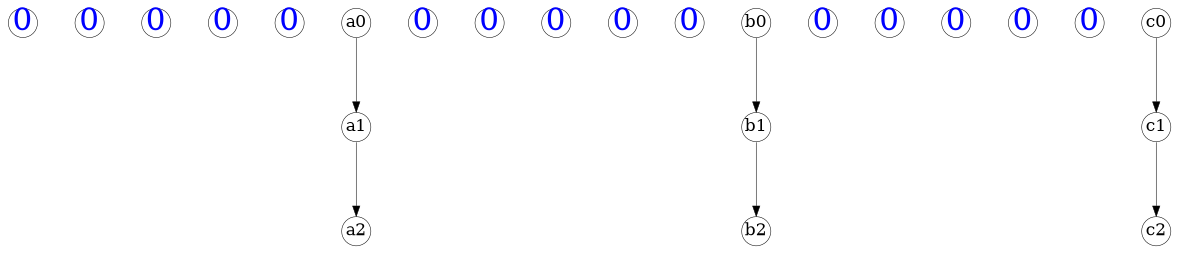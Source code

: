 digraph g {
 
// ratio=fill
// splines=spline
// overlap=scale
// penwidth=0.1

node [shape=circle,
      #fixedsize=true,
      width=0.2,
      fixedsize=true
      #color="black", 
      #fillcolor="#eeeeee",
      #style="filled,solid",
      fontsize=8

      ,penwidth=0.25
      ]

edge [#arrowhead="empty",
      arrowsize=0.5
      ,      penwidth=0.25
]

z0 [pos="-160,120!", label="0", fontsize=15, fontcolor="blue"]
z1 [pos="-120,120!", label="0", fontsize=15, fontcolor="blue"]
z2 [pos="-80,120!", label="0", fontsize=15, fontcolor="blue"]
z3 [pos="-40,120!", label="0", fontsize=15, fontcolor="blue"]
z4 [pos="0,120!", label="0", fontsize=15, fontcolor="blue"]
a0 [pos="40,120!"]
a1 [pos="80,120!"]
a2 [pos="120,120!"]
a0 -> a1 -> a2

y0 [pos="-160,90!", label="0", fontsize=15, fontcolor="blue"]
y1 [pos="-120,90!", label="0", fontsize=15, fontcolor="blue"]
y2 [pos="-80,90!", label="0", fontsize=15, fontcolor="blue"]
y3 [pos="-40,90!", label="0", fontsize=15, fontcolor="blue"]
y4 [pos="0,90!", label="0", fontsize=15, fontcolor="blue"]
b0 [pos="40,90!"]
b1 [pos="80,90!"]
b2 [pos="120,90!"]
b0 -> b1 -> b2

x0 [pos="-160,60!", label="0", fontsize=15, fontcolor="blue"]
x1 [pos="-120,60!", label="0", fontsize=15, fontcolor="blue"]
x2 [pos="-80,60!", label="0", fontsize=15, fontcolor="blue"]
x3 [pos="-40,60!", label="0", fontsize=15, fontcolor="blue"]
x4 [pos="0,60!", label="0", fontsize=15, fontcolor="blue"]
c0 [pos="40,60!"]
c1 [pos="80,60!"]
c2 [pos="120,60!"]
c0 -> c1 -> c2

}
